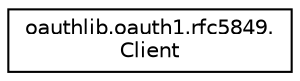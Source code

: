digraph "Graphical Class Hierarchy"
{
 // LATEX_PDF_SIZE
  edge [fontname="Helvetica",fontsize="10",labelfontname="Helvetica",labelfontsize="10"];
  node [fontname="Helvetica",fontsize="10",shape=record];
  rankdir="LR";
  Node0 [label="oauthlib.oauth1.rfc5849.\lClient",height=0.2,width=0.4,color="black", fillcolor="white", style="filled",URL="$classoauthlib_1_1oauth1_1_1rfc5849_1_1Client.html",tooltip=" "];
}
